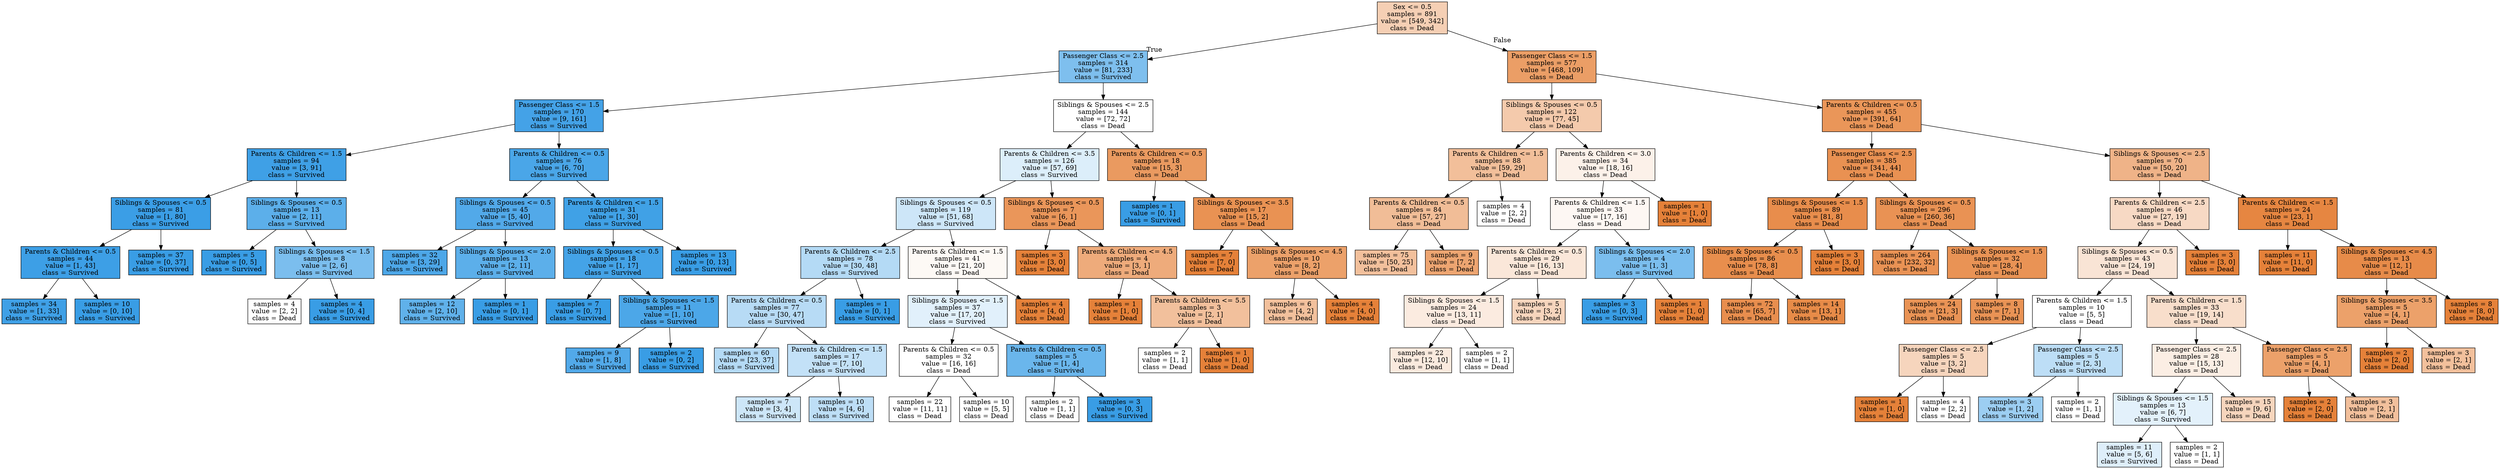 digraph Tree {
node [shape=box, style="filled", color="black"] ;
0 [label="Sex <= 0.5\nsamples = 891\nvalue = [549, 342]\nclass = Dead", fillcolor="#e5813960"] ;
1 [label="Passenger Class <= 2.5\nsamples = 314\nvalue = [81, 233]\nclass = Survived", fillcolor="#399de5a6"] ;
0 -> 1 [labeldistance=2.5, labelangle=45, headlabel="True"] ;
2 [label="Passenger Class <= 1.5\nsamples = 170\nvalue = [9, 161]\nclass = Survived", fillcolor="#399de5f1"] ;
1 -> 2 ;
3 [label="Parents & Children <= 1.5\nsamples = 94\nvalue = [3, 91]\nclass = Survived", fillcolor="#399de5f7"] ;
2 -> 3 ;
4 [label="Siblings & Spouses <= 0.5\nsamples = 81\nvalue = [1, 80]\nclass = Survived", fillcolor="#399de5fc"] ;
3 -> 4 ;
5 [label="Parents & Children <= 0.5\nsamples = 44\nvalue = [1, 43]\nclass = Survived", fillcolor="#399de5f9"] ;
4 -> 5 ;
6 [label="samples = 34\nvalue = [1, 33]\nclass = Survived", fillcolor="#399de5f7"] ;
5 -> 6 ;
7 [label="samples = 10\nvalue = [0, 10]\nclass = Survived", fillcolor="#399de5ff"] ;
5 -> 7 ;
8 [label="samples = 37\nvalue = [0, 37]\nclass = Survived", fillcolor="#399de5ff"] ;
4 -> 8 ;
9 [label="Siblings & Spouses <= 0.5\nsamples = 13\nvalue = [2, 11]\nclass = Survived", fillcolor="#399de5d1"] ;
3 -> 9 ;
10 [label="samples = 5\nvalue = [0, 5]\nclass = Survived", fillcolor="#399de5ff"] ;
9 -> 10 ;
11 [label="Siblings & Spouses <= 1.5\nsamples = 8\nvalue = [2, 6]\nclass = Survived", fillcolor="#399de5aa"] ;
9 -> 11 ;
12 [label="samples = 4\nvalue = [2, 2]\nclass = Dead", fillcolor="#e5813900"] ;
11 -> 12 ;
13 [label="samples = 4\nvalue = [0, 4]\nclass = Survived", fillcolor="#399de5ff"] ;
11 -> 13 ;
14 [label="Parents & Children <= 0.5\nsamples = 76\nvalue = [6, 70]\nclass = Survived", fillcolor="#399de5e9"] ;
2 -> 14 ;
15 [label="Siblings & Spouses <= 0.5\nsamples = 45\nvalue = [5, 40]\nclass = Survived", fillcolor="#399de5df"] ;
14 -> 15 ;
16 [label="samples = 32\nvalue = [3, 29]\nclass = Survived", fillcolor="#399de5e5"] ;
15 -> 16 ;
17 [label="Siblings & Spouses <= 2.0\nsamples = 13\nvalue = [2, 11]\nclass = Survived", fillcolor="#399de5d1"] ;
15 -> 17 ;
18 [label="samples = 12\nvalue = [2, 10]\nclass = Survived", fillcolor="#399de5cc"] ;
17 -> 18 ;
19 [label="samples = 1\nvalue = [0, 1]\nclass = Survived", fillcolor="#399de5ff"] ;
17 -> 19 ;
20 [label="Parents & Children <= 1.5\nsamples = 31\nvalue = [1, 30]\nclass = Survived", fillcolor="#399de5f6"] ;
14 -> 20 ;
21 [label="Siblings & Spouses <= 0.5\nsamples = 18\nvalue = [1, 17]\nclass = Survived", fillcolor="#399de5f0"] ;
20 -> 21 ;
22 [label="samples = 7\nvalue = [0, 7]\nclass = Survived", fillcolor="#399de5ff"] ;
21 -> 22 ;
23 [label="Siblings & Spouses <= 1.5\nsamples = 11\nvalue = [1, 10]\nclass = Survived", fillcolor="#399de5e6"] ;
21 -> 23 ;
24 [label="samples = 9\nvalue = [1, 8]\nclass = Survived", fillcolor="#399de5df"] ;
23 -> 24 ;
25 [label="samples = 2\nvalue = [0, 2]\nclass = Survived", fillcolor="#399de5ff"] ;
23 -> 25 ;
26 [label="samples = 13\nvalue = [0, 13]\nclass = Survived", fillcolor="#399de5ff"] ;
20 -> 26 ;
27 [label="Siblings & Spouses <= 2.5\nsamples = 144\nvalue = [72, 72]\nclass = Dead", fillcolor="#e5813900"] ;
1 -> 27 ;
28 [label="Parents & Children <= 3.5\nsamples = 126\nvalue = [57, 69]\nclass = Survived", fillcolor="#399de52c"] ;
27 -> 28 ;
29 [label="Siblings & Spouses <= 0.5\nsamples = 119\nvalue = [51, 68]\nclass = Survived", fillcolor="#399de540"] ;
28 -> 29 ;
30 [label="Parents & Children <= 2.5\nsamples = 78\nvalue = [30, 48]\nclass = Survived", fillcolor="#399de560"] ;
29 -> 30 ;
31 [label="Parents & Children <= 0.5\nsamples = 77\nvalue = [30, 47]\nclass = Survived", fillcolor="#399de55c"] ;
30 -> 31 ;
32 [label="samples = 60\nvalue = [23, 37]\nclass = Survived", fillcolor="#399de560"] ;
31 -> 32 ;
33 [label="Parents & Children <= 1.5\nsamples = 17\nvalue = [7, 10]\nclass = Survived", fillcolor="#399de54d"] ;
31 -> 33 ;
34 [label="samples = 7\nvalue = [3, 4]\nclass = Survived", fillcolor="#399de540"] ;
33 -> 34 ;
35 [label="samples = 10\nvalue = [4, 6]\nclass = Survived", fillcolor="#399de555"] ;
33 -> 35 ;
36 [label="samples = 1\nvalue = [0, 1]\nclass = Survived", fillcolor="#399de5ff"] ;
30 -> 36 ;
37 [label="Parents & Children <= 1.5\nsamples = 41\nvalue = [21, 20]\nclass = Dead", fillcolor="#e581390c"] ;
29 -> 37 ;
38 [label="Siblings & Spouses <= 1.5\nsamples = 37\nvalue = [17, 20]\nclass = Survived", fillcolor="#399de526"] ;
37 -> 38 ;
39 [label="Parents & Children <= 0.5\nsamples = 32\nvalue = [16, 16]\nclass = Dead", fillcolor="#e5813900"] ;
38 -> 39 ;
40 [label="samples = 22\nvalue = [11, 11]\nclass = Dead", fillcolor="#e5813900"] ;
39 -> 40 ;
41 [label="samples = 10\nvalue = [5, 5]\nclass = Dead", fillcolor="#e5813900"] ;
39 -> 41 ;
42 [label="Parents & Children <= 0.5\nsamples = 5\nvalue = [1, 4]\nclass = Survived", fillcolor="#399de5bf"] ;
38 -> 42 ;
43 [label="samples = 2\nvalue = [1, 1]\nclass = Dead", fillcolor="#e5813900"] ;
42 -> 43 ;
44 [label="samples = 3\nvalue = [0, 3]\nclass = Survived", fillcolor="#399de5ff"] ;
42 -> 44 ;
45 [label="samples = 4\nvalue = [4, 0]\nclass = Dead", fillcolor="#e58139ff"] ;
37 -> 45 ;
46 [label="Siblings & Spouses <= 0.5\nsamples = 7\nvalue = [6, 1]\nclass = Dead", fillcolor="#e58139d4"] ;
28 -> 46 ;
47 [label="samples = 3\nvalue = [3, 0]\nclass = Dead", fillcolor="#e58139ff"] ;
46 -> 47 ;
48 [label="Parents & Children <= 4.5\nsamples = 4\nvalue = [3, 1]\nclass = Dead", fillcolor="#e58139aa"] ;
46 -> 48 ;
49 [label="samples = 1\nvalue = [1, 0]\nclass = Dead", fillcolor="#e58139ff"] ;
48 -> 49 ;
50 [label="Parents & Children <= 5.5\nsamples = 3\nvalue = [2, 1]\nclass = Dead", fillcolor="#e581397f"] ;
48 -> 50 ;
51 [label="samples = 2\nvalue = [1, 1]\nclass = Dead", fillcolor="#e5813900"] ;
50 -> 51 ;
52 [label="samples = 1\nvalue = [1, 0]\nclass = Dead", fillcolor="#e58139ff"] ;
50 -> 52 ;
53 [label="Parents & Children <= 0.5\nsamples = 18\nvalue = [15, 3]\nclass = Dead", fillcolor="#e58139cc"] ;
27 -> 53 ;
54 [label="samples = 1\nvalue = [0, 1]\nclass = Survived", fillcolor="#399de5ff"] ;
53 -> 54 ;
55 [label="Siblings & Spouses <= 3.5\nsamples = 17\nvalue = [15, 2]\nclass = Dead", fillcolor="#e58139dd"] ;
53 -> 55 ;
56 [label="samples = 7\nvalue = [7, 0]\nclass = Dead", fillcolor="#e58139ff"] ;
55 -> 56 ;
57 [label="Siblings & Spouses <= 4.5\nsamples = 10\nvalue = [8, 2]\nclass = Dead", fillcolor="#e58139bf"] ;
55 -> 57 ;
58 [label="samples = 6\nvalue = [4, 2]\nclass = Dead", fillcolor="#e581397f"] ;
57 -> 58 ;
59 [label="samples = 4\nvalue = [4, 0]\nclass = Dead", fillcolor="#e58139ff"] ;
57 -> 59 ;
60 [label="Passenger Class <= 1.5\nsamples = 577\nvalue = [468, 109]\nclass = Dead", fillcolor="#e58139c4"] ;
0 -> 60 [labeldistance=2.5, labelangle=-45, headlabel="False"] ;
61 [label="Siblings & Spouses <= 0.5\nsamples = 122\nvalue = [77, 45]\nclass = Dead", fillcolor="#e581396a"] ;
60 -> 61 ;
62 [label="Parents & Children <= 1.5\nsamples = 88\nvalue = [59, 29]\nclass = Dead", fillcolor="#e5813982"] ;
61 -> 62 ;
63 [label="Parents & Children <= 0.5\nsamples = 84\nvalue = [57, 27]\nclass = Dead", fillcolor="#e5813986"] ;
62 -> 63 ;
64 [label="samples = 75\nvalue = [50, 25]\nclass = Dead", fillcolor="#e581397f"] ;
63 -> 64 ;
65 [label="samples = 9\nvalue = [7, 2]\nclass = Dead", fillcolor="#e58139b6"] ;
63 -> 65 ;
66 [label="samples = 4\nvalue = [2, 2]\nclass = Dead", fillcolor="#e5813900"] ;
62 -> 66 ;
67 [label="Parents & Children <= 3.0\nsamples = 34\nvalue = [18, 16]\nclass = Dead", fillcolor="#e581391c"] ;
61 -> 67 ;
68 [label="Parents & Children <= 1.5\nsamples = 33\nvalue = [17, 16]\nclass = Dead", fillcolor="#e581390f"] ;
67 -> 68 ;
69 [label="Parents & Children <= 0.5\nsamples = 29\nvalue = [16, 13]\nclass = Dead", fillcolor="#e5813930"] ;
68 -> 69 ;
70 [label="Siblings & Spouses <= 1.5\nsamples = 24\nvalue = [13, 11]\nclass = Dead", fillcolor="#e5813927"] ;
69 -> 70 ;
71 [label="samples = 22\nvalue = [12, 10]\nclass = Dead", fillcolor="#e581392a"] ;
70 -> 71 ;
72 [label="samples = 2\nvalue = [1, 1]\nclass = Dead", fillcolor="#e5813900"] ;
70 -> 72 ;
73 [label="samples = 5\nvalue = [3, 2]\nclass = Dead", fillcolor="#e5813955"] ;
69 -> 73 ;
74 [label="Siblings & Spouses <= 2.0\nsamples = 4\nvalue = [1, 3]\nclass = Survived", fillcolor="#399de5aa"] ;
68 -> 74 ;
75 [label="samples = 3\nvalue = [0, 3]\nclass = Survived", fillcolor="#399de5ff"] ;
74 -> 75 ;
76 [label="samples = 1\nvalue = [1, 0]\nclass = Dead", fillcolor="#e58139ff"] ;
74 -> 76 ;
77 [label="samples = 1\nvalue = [1, 0]\nclass = Dead", fillcolor="#e58139ff"] ;
67 -> 77 ;
78 [label="Parents & Children <= 0.5\nsamples = 455\nvalue = [391, 64]\nclass = Dead", fillcolor="#e58139d5"] ;
60 -> 78 ;
79 [label="Passenger Class <= 2.5\nsamples = 385\nvalue = [341, 44]\nclass = Dead", fillcolor="#e58139de"] ;
78 -> 79 ;
80 [label="Siblings & Spouses <= 1.5\nsamples = 89\nvalue = [81, 8]\nclass = Dead", fillcolor="#e58139e6"] ;
79 -> 80 ;
81 [label="Siblings & Spouses <= 0.5\nsamples = 86\nvalue = [78, 8]\nclass = Dead", fillcolor="#e58139e5"] ;
80 -> 81 ;
82 [label="samples = 72\nvalue = [65, 7]\nclass = Dead", fillcolor="#e58139e4"] ;
81 -> 82 ;
83 [label="samples = 14\nvalue = [13, 1]\nclass = Dead", fillcolor="#e58139eb"] ;
81 -> 83 ;
84 [label="samples = 3\nvalue = [3, 0]\nclass = Dead", fillcolor="#e58139ff"] ;
80 -> 84 ;
85 [label="Siblings & Spouses <= 0.5\nsamples = 296\nvalue = [260, 36]\nclass = Dead", fillcolor="#e58139dc"] ;
79 -> 85 ;
86 [label="samples = 264\nvalue = [232, 32]\nclass = Dead", fillcolor="#e58139dc"] ;
85 -> 86 ;
87 [label="Siblings & Spouses <= 1.5\nsamples = 32\nvalue = [28, 4]\nclass = Dead", fillcolor="#e58139db"] ;
85 -> 87 ;
88 [label="samples = 24\nvalue = [21, 3]\nclass = Dead", fillcolor="#e58139db"] ;
87 -> 88 ;
89 [label="samples = 8\nvalue = [7, 1]\nclass = Dead", fillcolor="#e58139db"] ;
87 -> 89 ;
90 [label="Siblings & Spouses <= 2.5\nsamples = 70\nvalue = [50, 20]\nclass = Dead", fillcolor="#e5813999"] ;
78 -> 90 ;
91 [label="Parents & Children <= 2.5\nsamples = 46\nvalue = [27, 19]\nclass = Dead", fillcolor="#e581394c"] ;
90 -> 91 ;
92 [label="Siblings & Spouses <= 0.5\nsamples = 43\nvalue = [24, 19]\nclass = Dead", fillcolor="#e5813935"] ;
91 -> 92 ;
93 [label="Parents & Children <= 1.5\nsamples = 10\nvalue = [5, 5]\nclass = Dead", fillcolor="#e5813900"] ;
92 -> 93 ;
94 [label="Passenger Class <= 2.5\nsamples = 5\nvalue = [3, 2]\nclass = Dead", fillcolor="#e5813955"] ;
93 -> 94 ;
95 [label="samples = 1\nvalue = [1, 0]\nclass = Dead", fillcolor="#e58139ff"] ;
94 -> 95 ;
96 [label="samples = 4\nvalue = [2, 2]\nclass = Dead", fillcolor="#e5813900"] ;
94 -> 96 ;
97 [label="Passenger Class <= 2.5\nsamples = 5\nvalue = [2, 3]\nclass = Survived", fillcolor="#399de555"] ;
93 -> 97 ;
98 [label="samples = 3\nvalue = [1, 2]\nclass = Survived", fillcolor="#399de57f"] ;
97 -> 98 ;
99 [label="samples = 2\nvalue = [1, 1]\nclass = Dead", fillcolor="#e5813900"] ;
97 -> 99 ;
100 [label="Parents & Children <= 1.5\nsamples = 33\nvalue = [19, 14]\nclass = Dead", fillcolor="#e5813943"] ;
92 -> 100 ;
101 [label="Passenger Class <= 2.5\nsamples = 28\nvalue = [15, 13]\nclass = Dead", fillcolor="#e5813922"] ;
100 -> 101 ;
102 [label="Siblings & Spouses <= 1.5\nsamples = 13\nvalue = [6, 7]\nclass = Survived", fillcolor="#399de524"] ;
101 -> 102 ;
103 [label="samples = 11\nvalue = [5, 6]\nclass = Survived", fillcolor="#399de52a"] ;
102 -> 103 ;
104 [label="samples = 2\nvalue = [1, 1]\nclass = Dead", fillcolor="#e5813900"] ;
102 -> 104 ;
105 [label="samples = 15\nvalue = [9, 6]\nclass = Dead", fillcolor="#e5813955"] ;
101 -> 105 ;
106 [label="Passenger Class <= 2.5\nsamples = 5\nvalue = [4, 1]\nclass = Dead", fillcolor="#e58139bf"] ;
100 -> 106 ;
107 [label="samples = 2\nvalue = [2, 0]\nclass = Dead", fillcolor="#e58139ff"] ;
106 -> 107 ;
108 [label="samples = 3\nvalue = [2, 1]\nclass = Dead", fillcolor="#e581397f"] ;
106 -> 108 ;
109 [label="samples = 3\nvalue = [3, 0]\nclass = Dead", fillcolor="#e58139ff"] ;
91 -> 109 ;
110 [label="Parents & Children <= 1.5\nsamples = 24\nvalue = [23, 1]\nclass = Dead", fillcolor="#e58139f4"] ;
90 -> 110 ;
111 [label="samples = 11\nvalue = [11, 0]\nclass = Dead", fillcolor="#e58139ff"] ;
110 -> 111 ;
112 [label="Siblings & Spouses <= 4.5\nsamples = 13\nvalue = [12, 1]\nclass = Dead", fillcolor="#e58139ea"] ;
110 -> 112 ;
113 [label="Siblings & Spouses <= 3.5\nsamples = 5\nvalue = [4, 1]\nclass = Dead", fillcolor="#e58139bf"] ;
112 -> 113 ;
114 [label="samples = 2\nvalue = [2, 0]\nclass = Dead", fillcolor="#e58139ff"] ;
113 -> 114 ;
115 [label="samples = 3\nvalue = [2, 1]\nclass = Dead", fillcolor="#e581397f"] ;
113 -> 115 ;
116 [label="samples = 8\nvalue = [8, 0]\nclass = Dead", fillcolor="#e58139ff"] ;
112 -> 116 ;
}